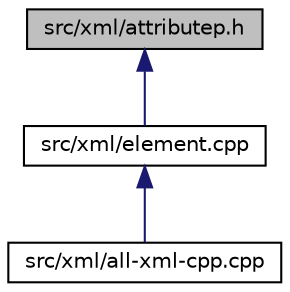 digraph "src/xml/attributep.h"
{
 // LATEX_PDF_SIZE
  edge [fontname="Helvetica",fontsize="10",labelfontname="Helvetica",labelfontsize="10"];
  node [fontname="Helvetica",fontsize="10",shape=record];
  Node1 [label="src/xml/attributep.h",height=0.2,width=0.4,color="black", fillcolor="grey75", style="filled", fontcolor="black",tooltip=" "];
  Node1 -> Node2 [dir="back",color="midnightblue",fontsize="10",style="solid",fontname="Helvetica"];
  Node2 [label="src/xml/element.cpp",height=0.2,width=0.4,color="black", fillcolor="white", style="filled",URL="$element_8cpp.html",tooltip=" "];
  Node2 -> Node3 [dir="back",color="midnightblue",fontsize="10",style="solid",fontname="Helvetica"];
  Node3 [label="src/xml/all-xml-cpp.cpp",height=0.2,width=0.4,color="black", fillcolor="white", style="filled",URL="$all-xml-cpp_8cpp.html",tooltip=" "];
}
